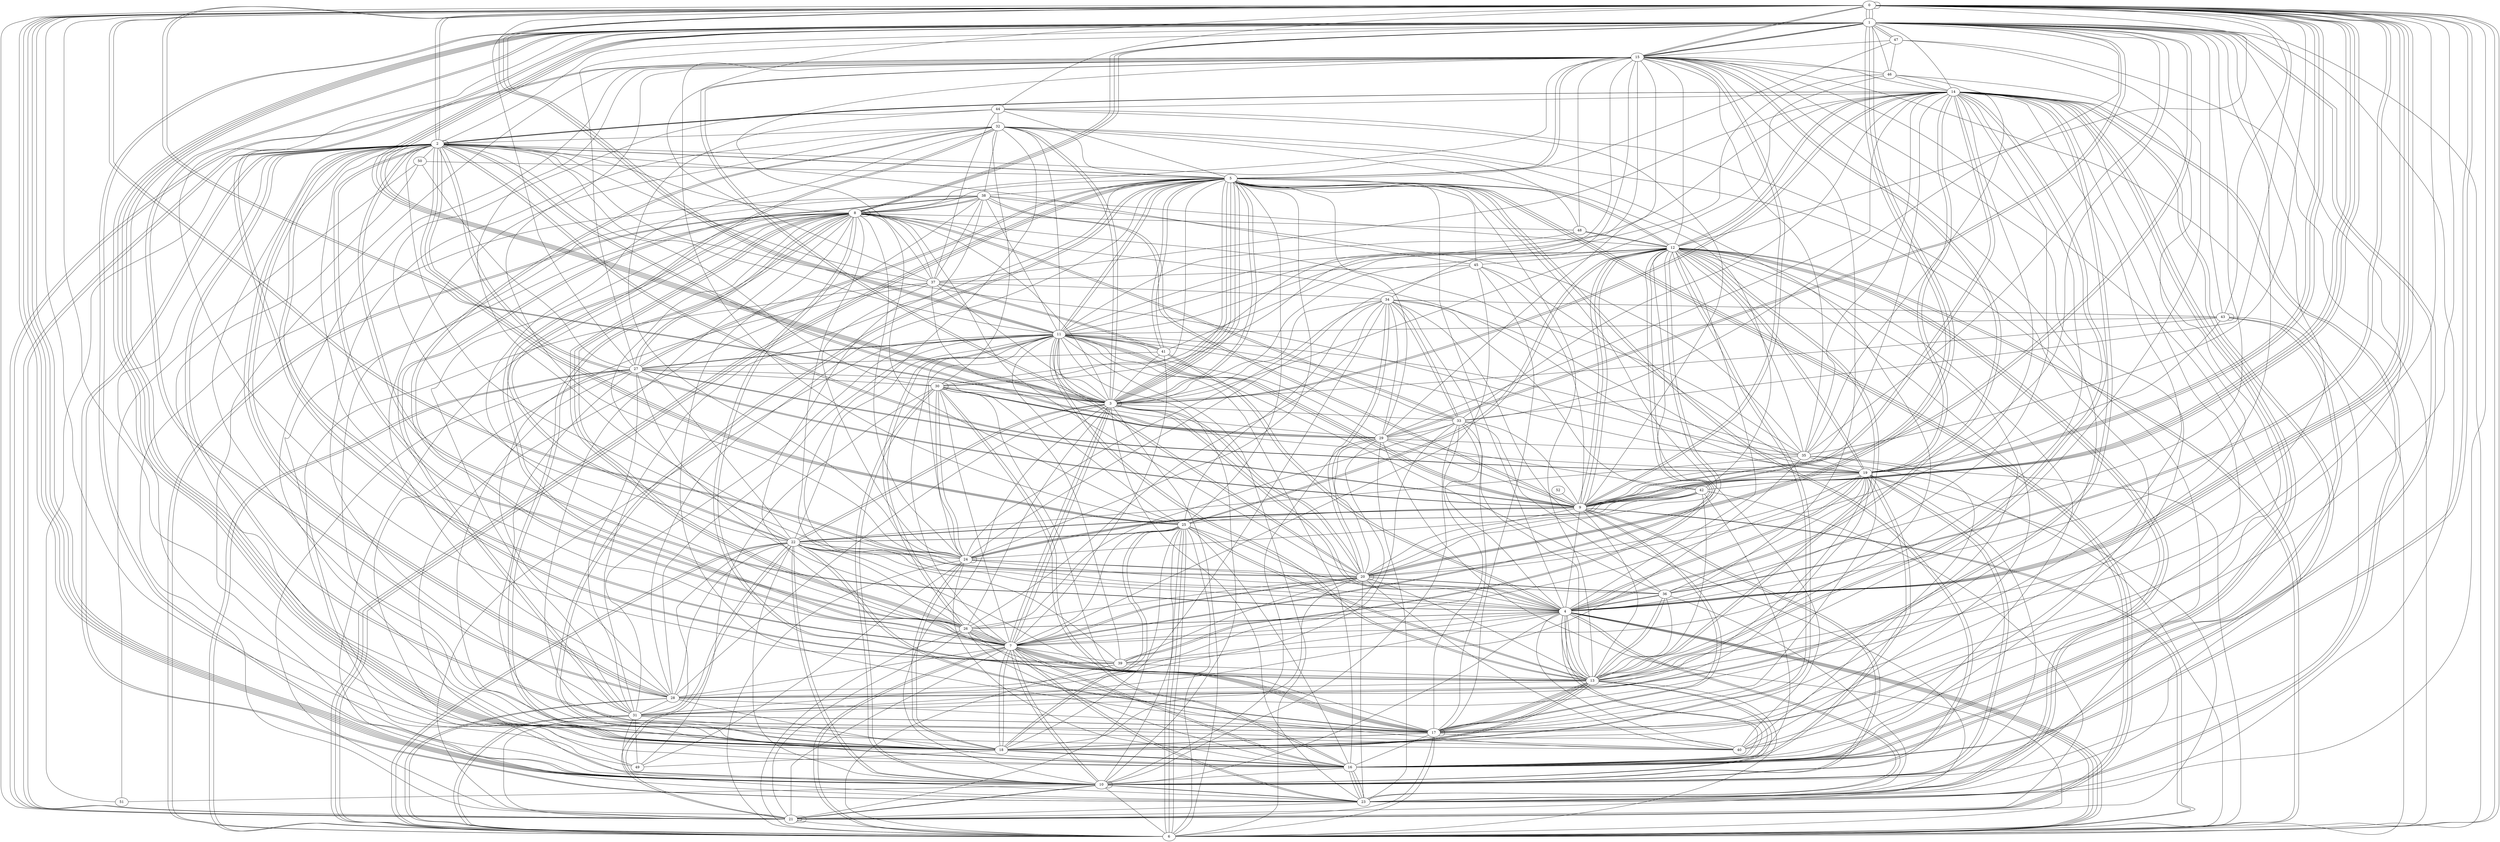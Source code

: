 graph G {
0;
1;
2;
3;
4;
5;
6;
7;
8;
9;
10;
11;
12;
13;
14;
15;
16;
17;
18;
19;
20;
21;
22;
23;
24;
25;
26;
27;
28;
29;
30;
31;
32;
33;
34;
35;
36;
37;
38;
39;
40;
41;
42;
43;
44;
45;
46;
47;
48;
49;
50;
51;
52;
16--4 ;
4--12 ;
52--9 ;
18--50 ;
2--28 ;
1--20 ;
6--8 ;
19--2 ;
9--11 ;
49--31 ;
25--21 ;
10--0 ;
6--4 ;
48--12 ;
14--11 ;
33--13 ;
20--26 ;
27--8 ;
1--9 ;
0--9 ;
3--10 ;
20--29 ;
0--15 ;
6--9 ;
14--9 ;
36--13 ;
20--8 ;
19--16 ;
8--27 ;
21--26 ;
7--16 ;
5--47 ;
48--12 ;
7--30 ;
14--35 ;
22--14 ;
28--22 ;
27--22 ;
50--51 ;
30--17 ;
20--20 ;
0--19 ;
3--26 ;
18--1 ;
12--6 ;
20--19 ;
28--19 ;
8--23 ;
37--3 ;
39--13 ;
23--7 ;
3--22 ;
24--18 ;
31--17 ;
11--0 ;
1--3 ;
34--42 ;
12--9 ;
2--26 ;
3--20 ;
4--41 ;
5--6 ;
44--0 ;
49--30 ;
3--6 ;
25--6 ;
22--6 ;
25--12 ;
2--5 ;
14--20 ;
8--13 ;
36--4 ;
33--9 ;
15--36 ;
4--33 ;
7--4 ;
31--17 ;
0--11 ;
19--43 ;
28--11 ;
8--24 ;
10--1 ;
4--2 ;
22--35 ;
42--20 ;
3--5 ;
3--7 ;
11--20 ;
33--14 ;
12--9 ;
11--21 ;
7--12 ;
42--9 ;
15--3 ;
11--2 ;
40--5 ;
34--43 ;
4--3 ;
25--15 ;
25--7 ;
45--2 ;
8--35 ;
13--18 ;
29--11 ;
19--10 ;
8--2 ;
39--2 ;
45--37 ;
12--18 ;
1--10 ;
7--26 ;
21--19 ;
37--15 ;
2--29 ;
14--1 ;
21--15 ;
9--11 ;
11--41 ;
30--5 ;
14--3 ;
27--0 ;
18--1 ;
21--6 ;
10--19 ;
36--13 ;
7--32 ;
45--5 ;
17--12 ;
1--2 ;
28--6 ;
3--46 ;
15--3 ;
34--33 ;
23--19 ;
42--16 ;
9--10 ;
5--13 ;
6--27 ;
19--36 ;
17--40 ;
16--14 ;
41--5 ;
3--5 ;
40--35 ;
39--4 ;
35--19 ;
36--24 ;
5--18 ;
25--6 ;
42--32 ;
6--25 ;
15--10 ;
12--9 ;
26--6 ;
38--23 ;
26--22 ;
9--4 ;
3--4 ;
17--13 ;
13--17 ;
18--7 ;
8--16 ;
12--0 ;
1--29 ;
20--36 ;
21--22 ;
32--7 ;
18--49 ;
34--29 ;
16--26 ;
10--21 ;
47--15 ;
30--46 ;
12--5 ;
14--10 ;
20--7 ;
22--3 ;
23--36 ;
11--9 ;
40--14 ;
44--24 ;
13--10 ;
4--14 ;
23--14 ;
6--7 ;
13--12 ;
31--33 ;
10--13 ;
21--38 ;
2--16 ;
37--44 ;
5--3 ;
4--6 ;
1--18 ;
45--9 ;
3--11 ;
31--14 ;
13--18 ;
5--18 ;
1--9 ;
1--7 ;
28--6 ;
11--10 ;
17--9 ;
5--3 ;
33--8 ;
11--26 ;
40--44 ;
3--0 ;
5--8 ;
17--18 ;
6--25 ;
15--9 ;
5--29 ;
31--21 ;
41--37 ;
29--6 ;
2--30 ;
16--0 ;
2--48 ;
7--21 ;
26--32 ;
17--7 ;
18--25 ;
14--3 ;
0--6 ;
28--29 ;
43--43 ;
7--6 ;
5--27 ;
19--9 ;
1--3 ;
9--20 ;
10--7 ;
34--26 ;
13--28 ;
2--28 ;
1--0 ;
28--37 ;
21--5 ;
15--18 ;
4--10 ;
22--32 ;
4--8 ;
36--33 ;
8--33 ;
31--32 ;
25--22 ;
21--2 ;
3--5 ;
41--5 ;
6--4 ;
6--47 ;
31--22 ;
22--25 ;
2--25 ;
12--13 ;
9--27 ;
34--18 ;
18--16 ;
4--23 ;
24--34 ;
1--15 ;
40--20 ;
8--7 ;
2--0 ;
8--8 ;
17--22 ;
33--29 ;
17--34 ;
9--0 ;
1--20 ;
9--25 ;
7--45 ;
30--29 ;
3--3 ;
17--17 ;
29--35 ;
7--1 ;
20--12 ;
39--20 ;
32--2 ;
46--14 ;
22--10 ;
1--28 ;
0--2 ;
28--14 ;
31--4 ;
1--46 ;
13--14 ;
31--11 ;
6--27 ;
6--13 ;
2--9 ;
0--43 ;
19--31 ;
17--7 ;
29--30 ;
16--24 ;
0--36 ;
2--23 ;
2--40 ;
10--9 ;
48--15 ;
37--0 ;
5--31 ;
15--46 ;
51--2 ;
1--8 ;
10--21 ;
7--26 ;
19--42 ;
11--16 ;
21--5 ;
13--4 ;
14--2 ;
20--34 ;
9--44 ;
29--15 ;
21--21 ;
23--3 ;
27--19 ;
13--18 ;
4--6 ;
28--1 ;
12--6 ;
10--33 ;
14--18 ;
29--9 ;
39--35 ;
25--16 ;
16--12 ;
10--22 ;
34--33 ;
3--32 ;
16--4 ;
4--19 ;
14--44 ;
18--16 ;
10--43 ;
23--7 ;
37--29 ;
5--6 ;
25--5 ;
2--2 ;
4--0 ;
9--17 ;
35--1 ;
10--14 ;
15--9 ;
18--27 ;
7--18 ;
1--8 ;
22--24 ;
24--42 ;
2--4 ;
12--19 ;
2--14 ;
15--1 ;
1--0 ;
1--8 ;
0--4 ;
41--37 ;
27--5 ;
11--48 ;
27--50 ;
0--19 ;
26--8 ;
1--47 ;
0--36 ;
8--48 ;
9--2 ;
6--9 ;
32--11 ;
7--10 ;
10--25 ;
23--12 ;
30--10 ;
1--20 ;
12--45 ;
24--20 ;
2--29 ;
19--11 ;
18--38 ;
3--8 ;
16--28 ;
45--17 ;
7--27 ;
0--19 ;
1--13 ;
23--4 ;
16--30 ;
5--24 ;
11--35 ;
3--43 ;
36--20 ;
11--26 ;
4--41 ;
23--15 ;
29--1 ;
43--1 ;
38--9 ;
15--24 ;
17--19 ;
21--42 ;
12--38 ;
16--17 ;
7--14 ;
7--17 ;
30--16 ;
39--22 ;
40--4 ;
34--15 ;
1--16 ;
16--0 ;
7--41 ;
13--42 ;
37--10 ;
22--11 ;
19--1 ;
3--7 ;
15--6 ;
9--0 ;
37--38 ;
39--30 ;
20--13 ;
22--21 ;
17--46 ;
4--36 ;
1--6 ;
46--35 ;
13--22 ;
25--4 ;
31--27 ;
10--23 ;
0--23 ;
10--51 ;
0--4 ;
27--9 ;
11--6 ;
32--30 ;
29--14 ;
21--34 ;
28--31 ;
24--18 ;
9--24 ;
17--2 ;
0--10 ;
3--32 ;
14--19 ;
38--11 ;
10--0 ;
8--13 ;
49--0 ;
24--30 ;
12--11 ;
15--16 ;
8--8 ;
2--21 ;
29--23 ;
34--25 ;
10--29 ;
7--28 ;
4--22 ;
6--31 ;
19--2 ;
33--0 ;
22--10 ;
9--24 ;
20--3 ;
4--24 ;
30--3 ;
1--36 ;
49--24 ;
28--32 ;
24--11 ;
0--10 ;
23--2 ;
5--11 ;
17--0 ;
30--10 ;
11--20 ;
15--12 ;
37--34 ;
17--22 ;
1--16 ;
8--22 ;
8--25 ;
27--11 ;
17--6 ;
42--29 ;
17--28 ;
3--5 ;
27--1 ;
17--1 ;
18--31 ;
1--39 ;
13--36 ;
7--2 ;
15--5 ;
30--30 ;
1--33 ;
35--6 ;
24--0 ;
43--11 ;
23--20 ;
27--21 ;
45--24 ;
16--14 ;
5--3 ;
23--21 ;
33--17 ;
40--8 ;
16--27 ;
13--14 ;
27--11 ;
2--14 ;
22--44 ;
15--4 ;
4--19 ;
9--13 ;
18--0 ;
3--34 ;
30--15 ;
7--16 ;
38--31 ;
8--26 ;
11--7 ;
14--15 ;
7--3 ;
21--15 ;
21--21 ;
28--2 ;
14--28 ;
15--1 ;
0--11 ;
27--30 ;
46--47 ;
14--37 ;
0--13 ;
4--15 ;
19--34 ;
17--13 ;
8--19 ;
6--22 ;
8--31 ;
7--19 ;
37--8 ;
16--10 ;
39--12 ;
35--38 ;
2--50 ;
2--20 ;
4--13 ;
8--38 ;
45--6 ;
8--6 ;
33--26 ;
24--24 ;
14--16 ;
25--13 ;
5--2 ;
8--26 ;
40--27 ;
28--5 ;
11--25 ;
3--12 ;
6--0 ;
16--43 ;
4--0 ;
23--14 ;
32--5 ;
31--6 ;
0--1 ;
19--12 ;
3--33 ;
23--12 ;
18--25 ;
15--5 ;
36--11 ;
25--13 ;
35--12 ;
23--32 ;
18--20 ;
10--10 ;
15--17 ;
16--43 ;
7--17 ;
12--40 ;
47--13 ;
44--32 ;
16--23 ;
3--41 ;
5--6 ;
9--38 ;
21--0 ;
11--13 ;
32--22 ;
38--31 ;
13--32 ;
34--20 ;
2--39 ;
49--8 ;
41--27 ;
12--5 ;
16--23 ;
15--0 ;
9--24 ;
1--18 ;
38--32 ;
2--26 ;
40--26 ;
5--10 ;
24--37 ;
38--8 ;
11--5 ;
4--5 ;
8--7 ;
12--39 ;
6--24 ;
24--30 ;
7--26 ;
12--41 ;
17--2 ;
37--2 ;
3--0 ;
3--1 ;
10--0 ;
20--15 ;
25--2 ;
12--14 ;
31--23 ;
18--12 ;
12--23 ;
15--11 ;
7--20 ;
50--5 ;
4--32 ;
17--21 ;
16--19 ;
12--7 ;
44--5 ;
16--23 ;
5--21 ;
1--23 ;
0--35 ;
22--14 ;
17--8 ;
11--13 ;
8--15 ;
12--14 ;
18--1 ;
0--24 ;
4--26 ;
1--4 ;
14--19 ;
5--38 ;
1--3 ;
18--17 ;
28--3 ;
13--38 ;
2--25 ;
47--1 ;
26--4 ;
7--39 ;
35--15 ;
10--23 ;
9--42 ;
5--10 ;
12--25 ;
11--33 ;
9--0 ;
26--7 ;
16--8 ;
10--6 ;
2--35 ;
16--18 ;
39--6 ;
13--4 ;
0--0 ;
}
